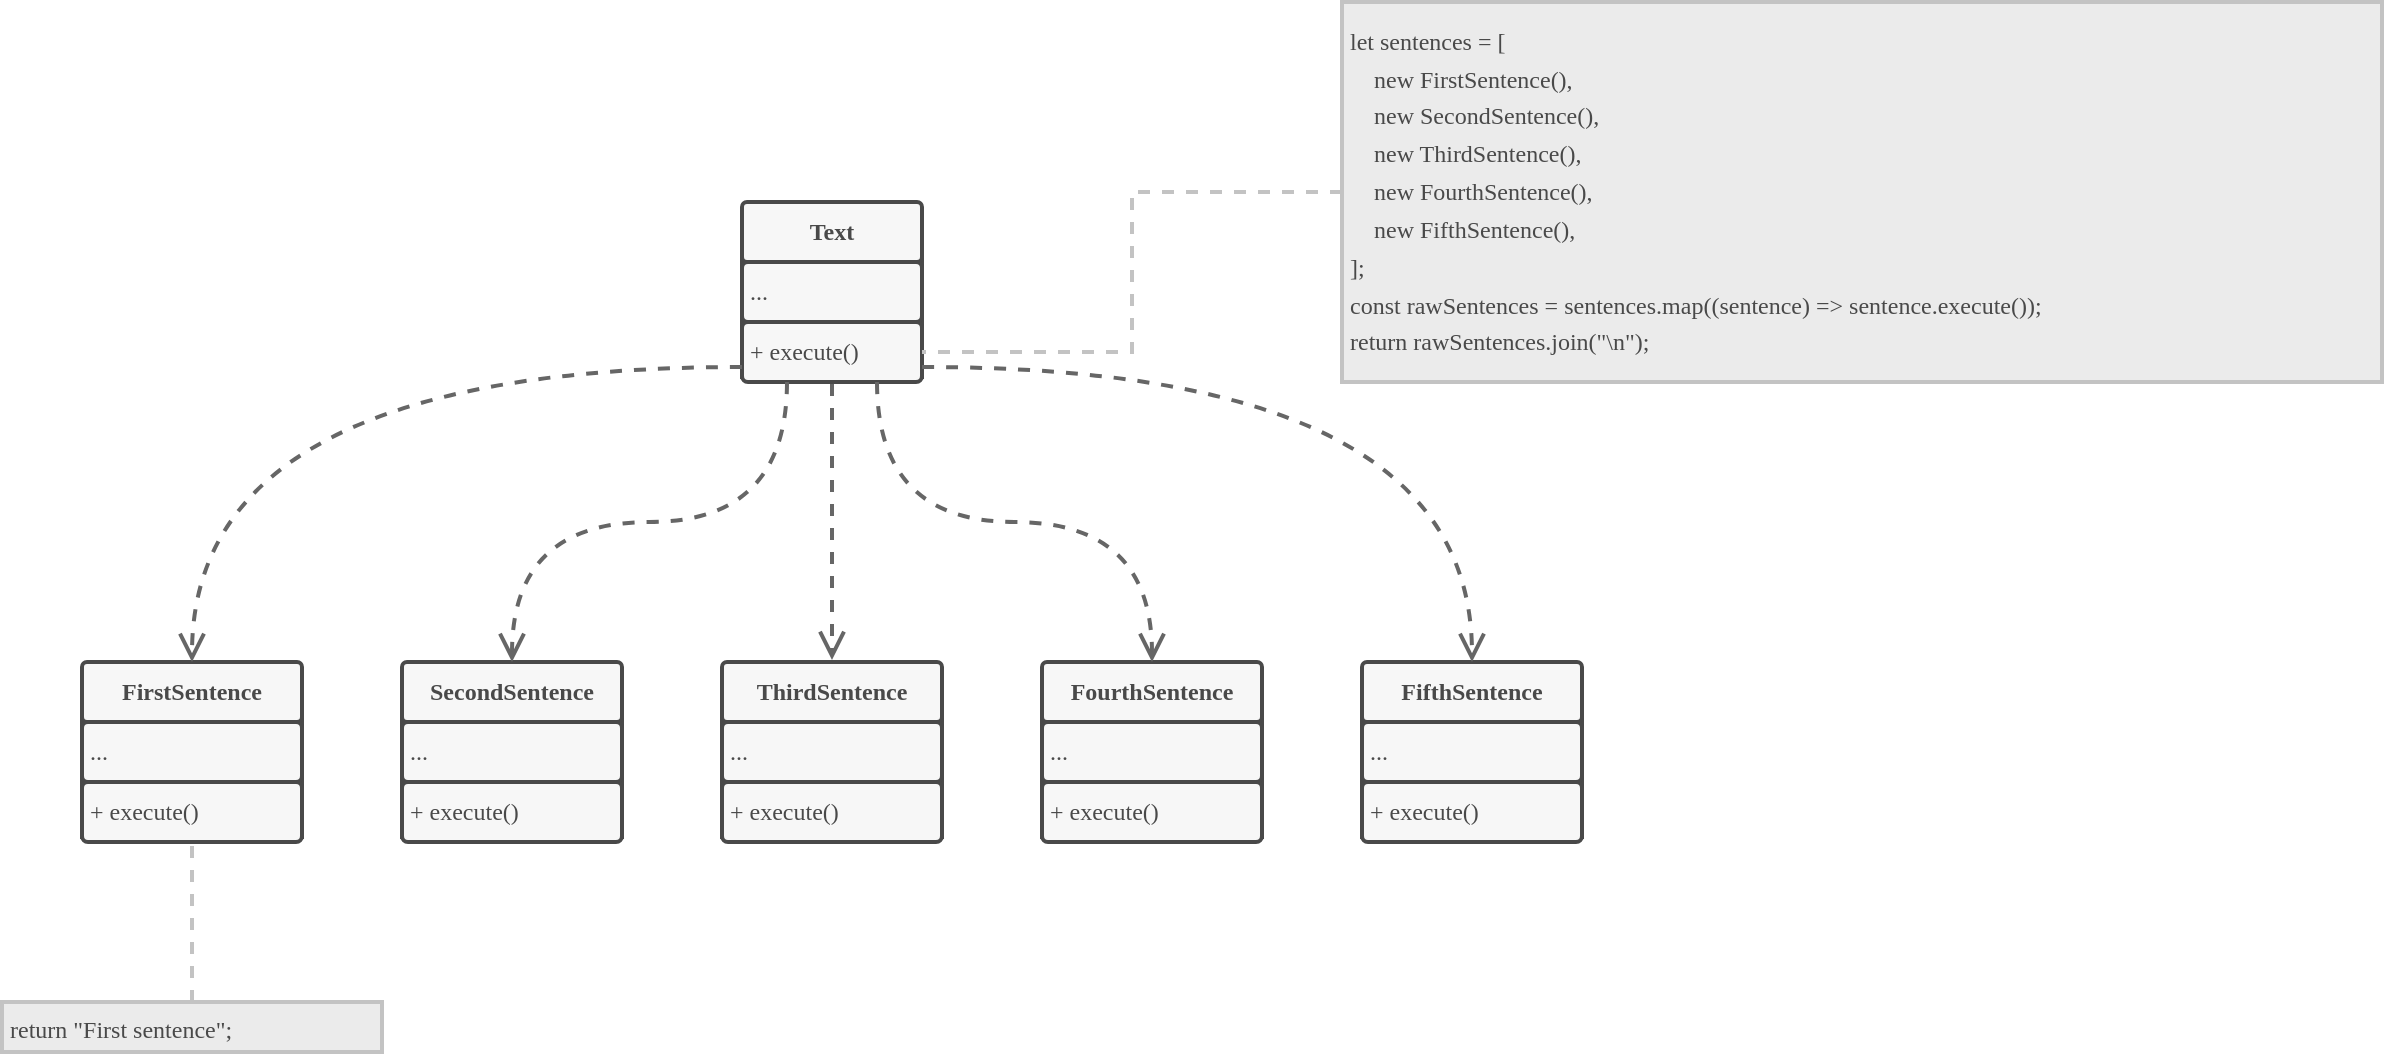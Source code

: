 <mxfile>
    <diagram name="Página-1" id="TTp-K46U8V-8WiusqMop">
        <mxGraphModel dx="-1546" dy="1592" grid="1" gridSize="10" guides="1" tooltips="1" connect="1" arrows="1" fold="1" page="1" pageScale="1" pageWidth="827" pageHeight="1169" math="0" shadow="0">
            <root>
                <mxCell id="0"/>
                <mxCell id="1" parent="0"/>
                <mxCell id="191" value="" style="group" vertex="1" connectable="0" parent="1">
                    <mxGeometry x="3250" width="90" height="90" as="geometry"/>
                </mxCell>
                <mxCell id="192" value="" style="whiteSpace=wrap;html=1;fillColor=#494949;strokeColor=#494949;container=0;strokeWidth=2;" vertex="1" parent="191">
                    <mxGeometry x="4.069e-14" y="27.5" width="90.0" height="60" as="geometry"/>
                </mxCell>
                <mxCell id="193" value="&lt;b style=&quot;color: rgb(73, 73, 73); font-family: Nunito;&quot;&gt;Text&lt;/b&gt;" style="rounded=1;whiteSpace=wrap;html=1;arcSize=5;fillColor=#F7F7F7;strokeColor=#494949;strokeWidth=2;container=0;absoluteArcSize=1;" vertex="1" parent="191">
                    <mxGeometry x="-1.744e-14" width="90.0" height="30" as="geometry"/>
                </mxCell>
                <mxCell id="194" value="&lt;span style=&quot;font-family: Nunito;&quot;&gt;...&lt;/span&gt;&lt;font face=&quot;Nunito&quot;&gt;&lt;br&gt;&lt;/font&gt;" style="rounded=1;whiteSpace=wrap;html=1;arcSize=6;fillColor=#F7F7F7;strokeColor=#494949;align=left;perimeterSpacing=0;spacingLeft=2;fontColor=#494949;strokeWidth=2;container=0;absoluteArcSize=1;" vertex="1" parent="191">
                    <mxGeometry x="-1.744e-14" y="30" width="90.0" height="30" as="geometry"/>
                </mxCell>
                <mxCell id="195" value="&lt;font data-font-src=&quot;https://fonts.googleapis.com/css?family=Nunito&quot;&gt;&lt;span style=&quot;font-family: Nunito;&quot;&gt;+ execute()&lt;/span&gt;&lt;br&gt;&lt;/font&gt;" style="rounded=1;whiteSpace=wrap;html=1;arcSize=6;fillColor=#F7F7F7;strokeColor=#494949;align=left;spacingLeft=2;fontColor=#494949;strokeWidth=2;container=0;absoluteArcSize=1;" vertex="1" parent="191">
                    <mxGeometry x="4.069e-14" y="60" width="90.0" height="30" as="geometry"/>
                </mxCell>
                <mxCell id="196" value="" style="group" vertex="1" connectable="0" parent="1">
                    <mxGeometry x="2920" y="230" width="110" height="90" as="geometry"/>
                </mxCell>
                <mxCell id="197" value="" style="whiteSpace=wrap;html=1;fillColor=#494949;strokeColor=#494949;container=0;strokeWidth=2;" vertex="1" parent="196">
                    <mxGeometry x="4.974e-14" y="27.5" width="110.0" height="60" as="geometry"/>
                </mxCell>
                <mxCell id="198" value="&lt;b style=&quot;color: rgb(73, 73, 73); font-family: Nunito;&quot;&gt;FirstSentence&lt;/b&gt;" style="rounded=1;whiteSpace=wrap;html=1;arcSize=5;fillColor=#F7F7F7;strokeColor=#494949;strokeWidth=2;container=0;absoluteArcSize=1;" vertex="1" parent="196">
                    <mxGeometry x="-2.132e-14" width="110.0" height="30" as="geometry"/>
                </mxCell>
                <mxCell id="199" value="&lt;span style=&quot;font-family: Nunito;&quot;&gt;...&lt;/span&gt;&lt;font face=&quot;Nunito&quot;&gt;&lt;br&gt;&lt;/font&gt;" style="rounded=1;whiteSpace=wrap;html=1;arcSize=6;fillColor=#F7F7F7;strokeColor=#494949;align=left;perimeterSpacing=0;spacingLeft=2;fontColor=#494949;strokeWidth=2;container=0;absoluteArcSize=1;" vertex="1" parent="196">
                    <mxGeometry x="-2.132e-14" y="30" width="110.0" height="30" as="geometry"/>
                </mxCell>
                <mxCell id="200" value="&lt;font data-font-src=&quot;https://fonts.googleapis.com/css?family=Nunito&quot;&gt;&lt;span style=&quot;font-family: Nunito;&quot;&gt;+ execute()&lt;/span&gt;&lt;br&gt;&lt;/font&gt;" style="rounded=1;whiteSpace=wrap;html=1;arcSize=6;fillColor=#F7F7F7;strokeColor=#494949;align=left;spacingLeft=2;fontColor=#494949;strokeWidth=2;container=0;absoluteArcSize=1;" vertex="1" parent="196">
                    <mxGeometry x="4.974e-14" y="60" width="110.0" height="30" as="geometry"/>
                </mxCell>
                <mxCell id="202" value="" style="group" vertex="1" connectable="0" parent="1">
                    <mxGeometry x="3080" y="230" width="110" height="90" as="geometry"/>
                </mxCell>
                <mxCell id="203" value="" style="whiteSpace=wrap;html=1;fillColor=#494949;strokeColor=#494949;container=0;strokeWidth=2;" vertex="1" parent="202">
                    <mxGeometry x="4.974e-14" y="27.5" width="110.0" height="60" as="geometry"/>
                </mxCell>
                <mxCell id="204" value="&lt;b style=&quot;color: rgb(73, 73, 73); font-family: Nunito;&quot;&gt;SecondSentence&lt;/b&gt;" style="rounded=1;whiteSpace=wrap;html=1;arcSize=5;fillColor=#F7F7F7;strokeColor=#494949;strokeWidth=2;container=0;absoluteArcSize=1;" vertex="1" parent="202">
                    <mxGeometry x="-2.132e-14" width="110.0" height="30" as="geometry"/>
                </mxCell>
                <mxCell id="205" value="&lt;span style=&quot;font-family: Nunito;&quot;&gt;...&lt;/span&gt;&lt;font face=&quot;Nunito&quot;&gt;&lt;br&gt;&lt;/font&gt;" style="rounded=1;whiteSpace=wrap;html=1;arcSize=6;fillColor=#F7F7F7;strokeColor=#494949;align=left;perimeterSpacing=0;spacingLeft=2;fontColor=#494949;strokeWidth=2;container=0;absoluteArcSize=1;" vertex="1" parent="202">
                    <mxGeometry x="-2.132e-14" y="30" width="110.0" height="30" as="geometry"/>
                </mxCell>
                <mxCell id="206" value="&lt;font data-font-src=&quot;https://fonts.googleapis.com/css?family=Nunito&quot;&gt;&lt;span style=&quot;font-family: Nunito;&quot;&gt;+ execute()&lt;/span&gt;&lt;br&gt;&lt;/font&gt;" style="rounded=1;whiteSpace=wrap;html=1;arcSize=6;fillColor=#F7F7F7;strokeColor=#494949;align=left;spacingLeft=2;fontColor=#494949;strokeWidth=2;container=0;absoluteArcSize=1;" vertex="1" parent="202">
                    <mxGeometry x="4.974e-14" y="60" width="110.0" height="30" as="geometry"/>
                </mxCell>
                <mxCell id="207" value="" style="group" vertex="1" connectable="0" parent="1">
                    <mxGeometry x="3240" y="230" width="110" height="90" as="geometry"/>
                </mxCell>
                <mxCell id="208" value="" style="whiteSpace=wrap;html=1;fillColor=#494949;strokeColor=#494949;container=0;strokeWidth=2;" vertex="1" parent="207">
                    <mxGeometry x="4.974e-14" y="27.5" width="110.0" height="60" as="geometry"/>
                </mxCell>
                <mxCell id="209" value="&lt;b style=&quot;color: rgb(73, 73, 73); font-family: Nunito;&quot;&gt;ThirdSentence&lt;/b&gt;" style="rounded=1;whiteSpace=wrap;html=1;arcSize=5;fillColor=#F7F7F7;strokeColor=#494949;strokeWidth=2;container=0;absoluteArcSize=1;" vertex="1" parent="207">
                    <mxGeometry x="-2.132e-14" width="110.0" height="30" as="geometry"/>
                </mxCell>
                <mxCell id="210" value="&lt;span style=&quot;font-family: Nunito;&quot;&gt;...&lt;/span&gt;&lt;font face=&quot;Nunito&quot;&gt;&lt;br&gt;&lt;/font&gt;" style="rounded=1;whiteSpace=wrap;html=1;arcSize=6;fillColor=#F7F7F7;strokeColor=#494949;align=left;perimeterSpacing=0;spacingLeft=2;fontColor=#494949;strokeWidth=2;container=0;absoluteArcSize=1;" vertex="1" parent="207">
                    <mxGeometry x="-2.132e-14" y="30" width="110.0" height="30" as="geometry"/>
                </mxCell>
                <mxCell id="211" value="&lt;font data-font-src=&quot;https://fonts.googleapis.com/css?family=Nunito&quot;&gt;&lt;span style=&quot;font-family: Nunito;&quot;&gt;+ execute()&lt;/span&gt;&lt;br&gt;&lt;/font&gt;" style="rounded=1;whiteSpace=wrap;html=1;arcSize=6;fillColor=#F7F7F7;strokeColor=#494949;align=left;spacingLeft=2;fontColor=#494949;strokeWidth=2;container=0;absoluteArcSize=1;" vertex="1" parent="207">
                    <mxGeometry x="4.974e-14" y="60" width="110.0" height="30" as="geometry"/>
                </mxCell>
                <mxCell id="212" value="" style="group" vertex="1" connectable="0" parent="1">
                    <mxGeometry x="3400" y="230" width="110" height="90" as="geometry"/>
                </mxCell>
                <mxCell id="213" value="" style="whiteSpace=wrap;html=1;fillColor=#494949;strokeColor=#494949;container=0;strokeWidth=2;" vertex="1" parent="212">
                    <mxGeometry x="4.974e-14" y="27.5" width="110.0" height="60" as="geometry"/>
                </mxCell>
                <mxCell id="214" value="&lt;b style=&quot;color: rgb(73, 73, 73); font-family: Nunito;&quot;&gt;FourthSentence&lt;/b&gt;" style="rounded=1;whiteSpace=wrap;html=1;arcSize=5;fillColor=#F7F7F7;strokeColor=#494949;strokeWidth=2;container=0;absoluteArcSize=1;" vertex="1" parent="212">
                    <mxGeometry x="-2.132e-14" width="110.0" height="30" as="geometry"/>
                </mxCell>
                <mxCell id="215" value="&lt;span style=&quot;font-family: Nunito;&quot;&gt;...&lt;/span&gt;&lt;font face=&quot;Nunito&quot;&gt;&lt;br&gt;&lt;/font&gt;" style="rounded=1;whiteSpace=wrap;html=1;arcSize=6;fillColor=#F7F7F7;strokeColor=#494949;align=left;perimeterSpacing=0;spacingLeft=2;fontColor=#494949;strokeWidth=2;container=0;absoluteArcSize=1;" vertex="1" parent="212">
                    <mxGeometry x="-2.132e-14" y="30" width="110.0" height="30" as="geometry"/>
                </mxCell>
                <mxCell id="216" value="&lt;font data-font-src=&quot;https://fonts.googleapis.com/css?family=Nunito&quot;&gt;&lt;span style=&quot;font-family: Nunito;&quot;&gt;+ execute()&lt;/span&gt;&lt;br&gt;&lt;/font&gt;" style="rounded=1;whiteSpace=wrap;html=1;arcSize=6;fillColor=#F7F7F7;strokeColor=#494949;align=left;spacingLeft=2;fontColor=#494949;strokeWidth=2;container=0;absoluteArcSize=1;" vertex="1" parent="212">
                    <mxGeometry x="4.974e-14" y="60" width="110.0" height="30" as="geometry"/>
                </mxCell>
                <mxCell id="217" value="" style="group" vertex="1" connectable="0" parent="1">
                    <mxGeometry x="3560" y="230" width="110" height="90" as="geometry"/>
                </mxCell>
                <mxCell id="218" value="" style="whiteSpace=wrap;html=1;fillColor=#494949;strokeColor=#494949;container=0;strokeWidth=2;" vertex="1" parent="217">
                    <mxGeometry x="4.974e-14" y="27.5" width="110.0" height="60" as="geometry"/>
                </mxCell>
                <mxCell id="219" value="&lt;b style=&quot;color: rgb(73, 73, 73); font-family: Nunito;&quot;&gt;FifthSentence&lt;/b&gt;" style="rounded=1;whiteSpace=wrap;html=1;arcSize=5;fillColor=#F7F7F7;strokeColor=#494949;strokeWidth=2;container=0;absoluteArcSize=1;" vertex="1" parent="217">
                    <mxGeometry x="-2.132e-14" width="110.0" height="30" as="geometry"/>
                </mxCell>
                <mxCell id="220" value="&lt;span style=&quot;font-family: Nunito;&quot;&gt;...&lt;/span&gt;&lt;font face=&quot;Nunito&quot;&gt;&lt;br&gt;&lt;/font&gt;" style="rounded=1;whiteSpace=wrap;html=1;arcSize=6;fillColor=#F7F7F7;strokeColor=#494949;align=left;perimeterSpacing=0;spacingLeft=2;fontColor=#494949;strokeWidth=2;container=0;absoluteArcSize=1;" vertex="1" parent="217">
                    <mxGeometry x="-2.132e-14" y="30" width="110.0" height="30" as="geometry"/>
                </mxCell>
                <mxCell id="221" value="&lt;font data-font-src=&quot;https://fonts.googleapis.com/css?family=Nunito&quot;&gt;&lt;span style=&quot;font-family: Nunito;&quot;&gt;+ execute()&lt;/span&gt;&lt;br&gt;&lt;/font&gt;" style="rounded=1;whiteSpace=wrap;html=1;arcSize=6;fillColor=#F7F7F7;strokeColor=#494949;align=left;spacingLeft=2;fontColor=#494949;strokeWidth=2;container=0;absoluteArcSize=1;" vertex="1" parent="217">
                    <mxGeometry x="4.974e-14" y="60" width="110.0" height="30" as="geometry"/>
                </mxCell>
                <mxCell id="227" style="edgeStyle=none;html=1;endArrow=open;rounded=0;strokeColor=#666666;fontSource=https%3A%2F%2Ffonts.googleapis.com%2Fcss%3Ffamily%3DNunito;endFill=0;strokeWidth=2;startArrow=none;startFill=0;startSize=15;endSize=10;sourcePerimeterSpacing=1;targetPerimeterSpacing=1;dashed=1;" edge="1" parent="1" source="195" target="209">
                    <mxGeometry relative="1" as="geometry"/>
                </mxCell>
                <mxCell id="228" style="edgeStyle=orthogonalEdgeStyle;html=1;entryX=0.5;entryY=0;entryDx=0;entryDy=0;curved=1;exitX=0.25;exitY=1;exitDx=0;exitDy=0;endArrow=open;rounded=0;strokeColor=#666666;fontSource=https%3A%2F%2Ffonts.googleapis.com%2Fcss%3Ffamily%3DNunito;endFill=0;strokeWidth=2;startArrow=none;startFill=0;startSize=15;endSize=10;sourcePerimeterSpacing=1;targetPerimeterSpacing=1;dashed=1;" edge="1" parent="1" source="195" target="204">
                    <mxGeometry relative="1" as="geometry"/>
                </mxCell>
                <mxCell id="229" style="edgeStyle=orthogonalEdgeStyle;html=1;entryX=0.5;entryY=0;entryDx=0;entryDy=0;curved=1;exitX=0.75;exitY=1;exitDx=0;exitDy=0;endArrow=open;rounded=0;strokeColor=#666666;fontSource=https%3A%2F%2Ffonts.googleapis.com%2Fcss%3Ffamily%3DNunito;endFill=0;strokeWidth=2;startArrow=none;startFill=0;startSize=15;endSize=10;sourcePerimeterSpacing=1;targetPerimeterSpacing=1;dashed=1;" edge="1" parent="1" source="195" target="214">
                    <mxGeometry relative="1" as="geometry"/>
                </mxCell>
                <mxCell id="230" style="edgeStyle=orthogonalEdgeStyle;html=1;entryX=0.5;entryY=0;entryDx=0;entryDy=0;curved=1;exitX=0;exitY=0.75;exitDx=0;exitDy=0;endArrow=open;rounded=0;strokeColor=#666666;fontSource=https%3A%2F%2Ffonts.googleapis.com%2Fcss%3Ffamily%3DNunito;endFill=0;strokeWidth=2;startArrow=none;startFill=0;startSize=15;endSize=10;sourcePerimeterSpacing=1;targetPerimeterSpacing=1;dashed=1;" edge="1" parent="1" source="195" target="198">
                    <mxGeometry relative="1" as="geometry"/>
                </mxCell>
                <mxCell id="231" style="edgeStyle=orthogonalEdgeStyle;html=1;entryX=0.5;entryY=0;entryDx=0;entryDy=0;exitX=1;exitY=0.75;exitDx=0;exitDy=0;curved=1;endArrow=open;rounded=0;strokeColor=#666666;fontSource=https%3A%2F%2Ffonts.googleapis.com%2Fcss%3Ffamily%3DNunito;endFill=0;strokeWidth=2;startArrow=none;startFill=0;startSize=15;endSize=10;sourcePerimeterSpacing=1;targetPerimeterSpacing=1;dashed=1;" edge="1" parent="1" source="195" target="219">
                    <mxGeometry relative="1" as="geometry"/>
                </mxCell>
                <mxCell id="233" style="edgeStyle=orthogonalEdgeStyle;html=1;entryX=1;entryY=0.5;entryDx=0;entryDy=0;endArrow=none;rounded=0;strokeColor=#C3C3C3;fontSource=https%3A%2F%2Ffonts.googleapis.com%2Fcss%3Ffamily%3DFira%2BCode%2BMedium;endFill=0;sourcePerimeterSpacing=0;targetPerimeterSpacing=0;dashed=1;strokeWidth=2;" edge="1" parent="1" source="232" target="195">
                    <mxGeometry relative="1" as="geometry"/>
                </mxCell>
                <mxCell id="232" value="&lt;div style=&quot;line-height: 26px;&quot;&gt;&lt;div style=&quot;line-height: 26px;&quot;&gt;&lt;div style=&quot;line-height: 26px;&quot;&gt;&lt;div style=&quot;line-height: 167%;&quot;&gt;&lt;div style=&quot;line-height: 167%;&quot;&gt;&lt;div style=&quot;line-height: 157%;&quot;&gt;&lt;div style=&quot;line-height: 157%;&quot;&gt;&lt;font data-font-src=&quot;https://fonts.googleapis.com/css?family=Fira+Code+Medium&quot; face=&quot;Fira Code Medium&quot;&gt;let sentences = [&lt;/font&gt;&lt;/div&gt;&lt;div style=&quot;line-height: 157%;&quot;&gt;&lt;font data-font-src=&quot;https://fonts.googleapis.com/css?family=Fira+Code+Medium&quot; face=&quot;Fira Code Medium&quot;&gt;&amp;nbsp; &amp;nbsp; new FirstSentence(),&lt;/font&gt;&lt;/div&gt;&lt;div style=&quot;line-height: 157%;&quot;&gt;&lt;font data-font-src=&quot;https://fonts.googleapis.com/css?family=Fira+Code+Medium&quot; face=&quot;Fira Code Medium&quot;&gt;&amp;nbsp; &amp;nbsp; new SecondSentence(),&lt;/font&gt;&lt;/div&gt;&lt;div style=&quot;line-height: 157%;&quot;&gt;&lt;font data-font-src=&quot;https://fonts.googleapis.com/css?family=Fira+Code+Medium&quot; face=&quot;Fira Code Medium&quot;&gt;&amp;nbsp; &amp;nbsp; new ThirdSentence(),&lt;/font&gt;&lt;/div&gt;&lt;div style=&quot;line-height: 157%;&quot;&gt;&lt;font data-font-src=&quot;https://fonts.googleapis.com/css?family=Fira+Code+Medium&quot; face=&quot;Fira Code Medium&quot;&gt;&amp;nbsp; &amp;nbsp; new FourthSentence(),&lt;/font&gt;&lt;/div&gt;&lt;div style=&quot;line-height: 157%;&quot;&gt;&lt;font data-font-src=&quot;https://fonts.googleapis.com/css?family=Fira+Code+Medium&quot; face=&quot;Fira Code Medium&quot;&gt;&amp;nbsp; &amp;nbsp; new FifthSentence(),&lt;/font&gt;&lt;/div&gt;&lt;div style=&quot;line-height: 157%;&quot;&gt;&lt;font data-font-src=&quot;https://fonts.googleapis.com/css?family=Fira+Code+Medium&quot; face=&quot;Fira Code Medium&quot;&gt;];&lt;/font&gt;&lt;/div&gt;&lt;div style=&quot;line-height: 157%;&quot;&gt;&lt;font data-font-src=&quot;https://fonts.googleapis.com/css?family=Fira+Code+Medium&quot; face=&quot;Fira Code Medium&quot;&gt;const rawSentences = sentences.map((sentence) =&amp;gt; sentence.execute());&lt;/font&gt;&lt;/div&gt;&lt;div style=&quot;line-height: 157%;&quot;&gt;&lt;font data-font-src=&quot;https://fonts.googleapis.com/css?family=Fira+Code+Medium&quot; face=&quot;Fira Code Medium&quot;&gt;return rawSentences.join(&quot;\n&quot;);&lt;/font&gt;&lt;/div&gt;&lt;/div&gt;&lt;/div&gt;&lt;/div&gt;&lt;/div&gt;&lt;/div&gt;&lt;/div&gt;" style="rounded=0;whiteSpace=wrap;html=1;fontColor=#494949;strokeColor=#C3C3C3;fillColor=#EBEBEB;align=left;verticalAlign=middle;spacingLeft=2;spacingRight=1;strokeWidth=2;" vertex="1" parent="1">
                    <mxGeometry x="3550" y="-100" width="520" height="190" as="geometry"/>
                </mxCell>
                <mxCell id="234" value="&lt;div style=&quot;line-height: 26px;&quot;&gt;&lt;div style=&quot;line-height: 26px;&quot;&gt;&lt;div style=&quot;line-height: 26px;&quot;&gt;&lt;div style=&quot;line-height: 26px;&quot;&gt;&lt;font data-font-src=&quot;https://fonts.googleapis.com/css?family=Fira+Code+Medium&quot; face=&quot;Fira Code Medium&quot;&gt;return &quot;First sentence&quot;;&lt;/font&gt;&lt;/div&gt;&lt;/div&gt;&lt;/div&gt;&lt;/div&gt;" style="rounded=0;whiteSpace=wrap;html=1;fontColor=#494949;strokeColor=#C3C3C3;fillColor=#EBEBEB;align=left;verticalAlign=middle;spacingLeft=2;spacingRight=1;strokeWidth=2;" vertex="1" parent="1">
                    <mxGeometry x="2880" y="400" width="190" height="25" as="geometry"/>
                </mxCell>
                <mxCell id="235" style="edgeStyle=orthogonalEdgeStyle;html=1;entryX=0.5;entryY=0;entryDx=0;entryDy=0;fontFamily=Helvetica;fontSource=https%3A%2F%2Ffonts.googleapis.com%2Fcss%3Ffamily%3DFira%2BCode%2BMedium;sourcePerimeterSpacing=2;targetPerimeterSpacing=1;endArrow=none;rounded=0;strokeColor=#C3C3C3;endFill=0;dashed=1;strokeWidth=2;" edge="1" parent="1" source="200" target="234">
                    <mxGeometry relative="1" as="geometry"/>
                </mxCell>
            </root>
        </mxGraphModel>
    </diagram>
</mxfile>
